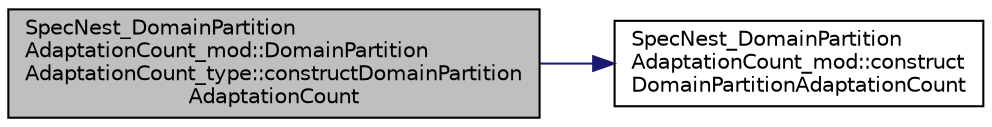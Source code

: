 digraph "SpecNest_DomainPartitionAdaptationCount_mod::DomainPartitionAdaptationCount_type::constructDomainPartitionAdaptationCount"
{
 // LATEX_PDF_SIZE
  edge [fontname="Helvetica",fontsize="10",labelfontname="Helvetica",labelfontsize="10"];
  node [fontname="Helvetica",fontsize="10",shape=record];
  rankdir="LR";
  Node1 [label="SpecNest_DomainPartition\lAdaptationCount_mod::DomainPartition\lAdaptationCount_type::constructDomainPartition\lAdaptationCount",height=0.2,width=0.4,color="black", fillcolor="grey75", style="filled", fontcolor="black",tooltip=" "];
  Node1 -> Node2 [color="midnightblue",fontsize="10",style="solid",fontname="Helvetica"];
  Node2 [label="SpecNest_DomainPartition\lAdaptationCount_mod::construct\lDomainPartitionAdaptationCount",height=0.2,width=0.4,color="black", fillcolor="white", style="filled",URL="$namespaceSpecNest__DomainPartitionAdaptationCount__mod.html#a018bebb5faf03cd91b5a356bdd72aa94",tooltip=" "];
}

